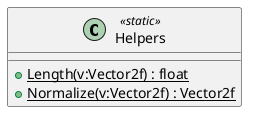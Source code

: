 @startuml
class Helpers <<static>> {
    + {static} Length(v:Vector2f) : float
    + {static} Normalize(v:Vector2f) : Vector2f
}
@enduml
